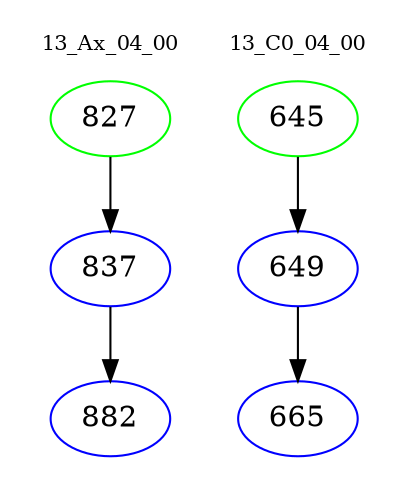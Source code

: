 digraph{
subgraph cluster_0 {
color = white
label = "13_Ax_04_00";
fontsize=10;
T0_827 [label="827", color="green"]
T0_827 -> T0_837 [color="black"]
T0_837 [label="837", color="blue"]
T0_837 -> T0_882 [color="black"]
T0_882 [label="882", color="blue"]
}
subgraph cluster_1 {
color = white
label = "13_C0_04_00";
fontsize=10;
T1_645 [label="645", color="green"]
T1_645 -> T1_649 [color="black"]
T1_649 [label="649", color="blue"]
T1_649 -> T1_665 [color="black"]
T1_665 [label="665", color="blue"]
}
}
